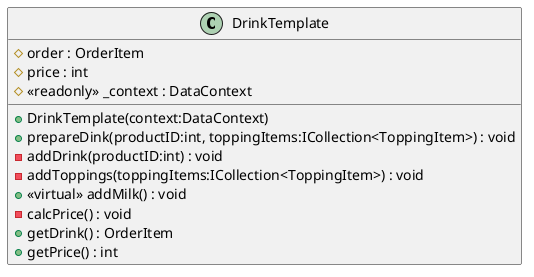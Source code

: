 @startuml
class DrinkTemplate {
    # order : OrderItem
    # price : int
    # <<readonly>> _context : DataContext
    + DrinkTemplate(context:DataContext)
    + prepareDink(productID:int, toppingItems:ICollection<ToppingItem>) : void
    - addDrink(productID:int) : void
    - addToppings(toppingItems:ICollection<ToppingItem>) : void
    + <<virtual>> addMilk() : void
    - calcPrice() : void
    + getDrink() : OrderItem
    + getPrice() : int
}
@enduml
